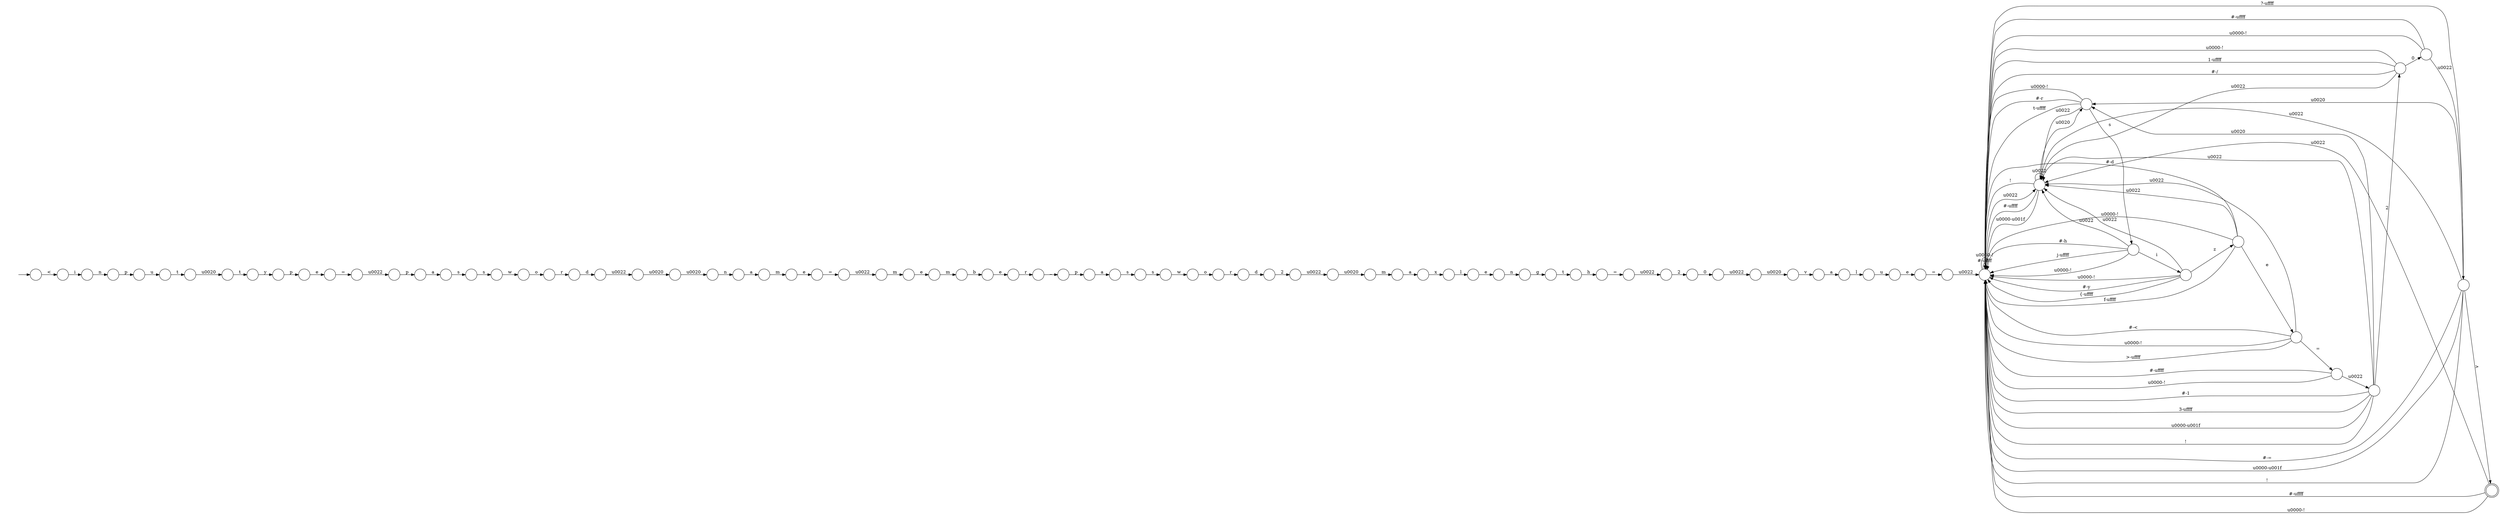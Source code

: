 digraph Automaton {
  rankdir = LR;
  0 [shape=circle,label=""];
  0 -> 62 [label="="]
  1 [shape=circle,label=""];
  1 -> 67 [label="\u0022"]
  1 -> 73 [label="#-\uffff"]
  1 -> 73 [label="\u0000-!"]
  2 [shape=circle,label=""];
  2 -> 70 [label="\u0020"]
  3 [shape=doublecircle,label=""];
  3 -> 28 [label="\u0022"]
  3 -> 73 [label="#-\uffff"]
  3 -> 73 [label="\u0000-!"]
  4 [shape=circle,label=""];
  4 -> 65 [label="s"]
  5 [shape=circle,label=""];
  5 -> 33 [label="p"]
  6 [shape=circle,label=""];
  6 -> 17 [label="\u0022"]
  7 [shape=circle,label=""];
  7 -> 60 [label="u"]
  8 [shape=circle,label=""];
  8 -> 28 [label="\u0022"]
  8 -> 73 [label="\u0000-!"]
  8 -> 52 [label="i"]
  8 -> 73 [label="#-h"]
  8 -> 73 [label="j-\uffff"]
  9 [shape=circle,label=""];
  9 -> 20 [label="2"]
  10 [shape=circle,label=""];
  10 -> 77 [label="e"]
  11 [shape=circle,label=""];
  initial [shape=plaintext,label=""];
  initial -> 11
  11 -> 36 [label="<"]
  12 [shape=circle,label=""];
  12 -> 43 [label="m"]
  13 [shape=circle,label=""];
  13 -> 16 [label="p"]
  14 [shape=circle,label=""];
  14 -> 28 [label="\u0022"]
  14 -> 73 [label="\u0000-!"]
  14 -> 73 [label="1-\uffff"]
  14 -> 1 [label="0"]
  14 -> 73 [label="#-/"]
  15 [shape=circle,label=""];
  15 -> 50 [label="a"]
  16 [shape=circle,label=""];
  16 -> 55 [label="a"]
  17 [shape=circle,label=""];
  17 -> 53 [label="\u0020"]
  18 [shape=circle,label=""];
  18 -> 73 [label="\u0022"]
  19 [shape=circle,label=""];
  19 -> 44 [label="r"]
  20 [shape=circle,label=""];
  20 -> 31 [label="0"]
  21 [shape=circle,label=""];
  21 -> 47 [label="m"]
  22 [shape=circle,label=""];
  22 -> 35 [label="="]
  23 [shape=circle,label=""];
  23 -> 75 [label="o"]
  24 [shape=circle,label=""];
  24 -> 45 [label="a"]
  25 [shape=circle,label=""];
  25 -> 22 [label="h"]
  26 [shape=circle,label=""];
  26 -> 61 [label="d"]
  27 [shape=circle,label=""];
  27 -> 37 [label="\u0022"]
  27 -> 73 [label="#-\uffff"]
  27 -> 73 [label="\u0000-!"]
  28 [shape=circle,label=""];
  28 -> 28 [label="\u0022"]
  28 -> 73 [label="#-\uffff"]
  28 -> 73 [label="\u0000-\u001f"]
  28 -> 80 [label="\u0020"]
  28 -> 73 [label="!"]
  29 [shape=circle,label=""];
  29 -> 78 [label="\u0020"]
  30 [shape=circle,label=""];
  30 -> 54 [label="e"]
  31 [shape=circle,label=""];
  31 -> 76 [label="\u0022"]
  32 [shape=circle,label=""];
  32 -> 58 [label="a"]
  33 [shape=circle,label=""];
  33 -> 0 [label="e"]
  34 [shape=circle,label=""];
  34 -> 48 [label="="]
  35 [shape=circle,label=""];
  35 -> 9 [label="\u0022"]
  36 [shape=circle,label=""];
  36 -> 72 [label="i"]
  37 [shape=circle,label=""];
  37 -> 28 [label="\u0022"]
  37 -> 14 [label="2"]
  37 -> 73 [label="#-1"]
  37 -> 73 [label="3-\uffff"]
  37 -> 73 [label="\u0000-\u001f"]
  37 -> 80 [label="\u0020"]
  37 -> 73 [label="!"]
  38 [shape=circle,label=""];
  38 -> 12 [label="a"]
  39 [shape=circle,label=""];
  39 -> 5 [label="y"]
  40 [shape=circle,label=""];
  40 -> 32 [label="p"]
  41 [shape=circle,label=""];
  41 -> 24 [label="v"]
  42 [shape=circle,label=""];
  42 -> 7 [label="p"]
  43 [shape=circle,label=""];
  43 -> 34 [label="e"]
  44 [shape=circle,label=""];
  44 -> 13 [label="_"]
  45 [shape=circle,label=""];
  45 -> 74 [label="l"]
  46 [shape=circle,label=""];
  46 -> 29 [label="\u0022"]
  47 [shape=circle,label=""];
  47 -> 68 [label="e"]
  48 [shape=circle,label=""];
  48 -> 21 [label="\u0022"]
  49 [shape=circle,label=""];
  49 -> 79 [label="s"]
  50 [shape=circle,label=""];
  50 -> 63 [label="x"]
  51 [shape=circle,label=""];
  51 -> 25 [label="t"]
  52 [shape=circle,label=""];
  52 -> 56 [label="z"]
  52 -> 28 [label="\u0022"]
  52 -> 73 [label="\u0000-!"]
  52 -> 73 [label="#-y"]
  52 -> 73 [label="{-\uffff"]
  53 [shape=circle,label=""];
  53 -> 15 [label="m"]
  54 [shape=circle,label=""];
  54 -> 18 [label="="]
  55 [shape=circle,label=""];
  55 -> 49 [label="s"]
  56 [shape=circle,label=""];
  56 -> 28 [label="\u0022"]
  56 -> 73 [label="\u0000-!"]
  56 -> 71 [label="e"]
  56 -> 73 [label="f-\uffff"]
  56 -> 73 [label="#-d"]
  57 [shape=circle,label=""];
  57 -> 64 [label="o"]
  58 [shape=circle,label=""];
  58 -> 4 [label="s"]
  59 [shape=circle,label=""];
  59 -> 51 [label="g"]
  60 [shape=circle,label=""];
  60 -> 2 [label="t"]
  61 [shape=circle,label=""];
  61 -> 6 [label="2"]
  62 [shape=circle,label=""];
  62 -> 40 [label="\u0022"]
  63 [shape=circle,label=""];
  63 -> 10 [label="l"]
  64 [shape=circle,label=""];
  64 -> 81 [label="r"]
  65 [shape=circle,label=""];
  65 -> 57 [label="w"]
  66 [shape=circle,label=""];
  66 -> 19 [label="e"]
  67 [shape=circle,label=""];
  67 -> 28 [label="\u0022"]
  67 -> 73 [label="#-="]
  67 -> 3 [label=">"]
  67 -> 73 [label="\u0000-\u001f"]
  67 -> 80 [label="\u0020"]
  67 -> 73 [label="!"]
  67 -> 73 [label="?-\uffff"]
  68 [shape=circle,label=""];
  68 -> 69 [label="m"]
  69 [shape=circle,label=""];
  69 -> 66 [label="b"]
  70 [shape=circle,label=""];
  70 -> 39 [label="t"]
  71 [shape=circle,label=""];
  71 -> 27 [label="="]
  71 -> 28 [label="\u0022"]
  71 -> 73 [label="#-<"]
  71 -> 73 [label="\u0000-!"]
  71 -> 73 [label=">-\uffff"]
  72 [shape=circle,label=""];
  72 -> 42 [label="n"]
  73 [shape=circle,label=""];
  73 -> 28 [label="\u0022"]
  73 -> 73 [label="#-\uffff"]
  73 -> 73 [label="\u0000-!"]
  74 [shape=circle,label=""];
  74 -> 30 [label="u"]
  75 [shape=circle,label=""];
  75 -> 26 [label="r"]
  76 [shape=circle,label=""];
  76 -> 41 [label="\u0020"]
  77 [shape=circle,label=""];
  77 -> 59 [label="n"]
  78 [shape=circle,label=""];
  78 -> 82 [label="\u0020"]
  79 [shape=circle,label=""];
  79 -> 23 [label="w"]
  80 [shape=circle,label=""];
  80 -> 28 [label="\u0022"]
  80 -> 73 [label="\u0000-!"]
  80 -> 73 [label="#-r"]
  80 -> 8 [label="s"]
  80 -> 73 [label="t-\uffff"]
  81 [shape=circle,label=""];
  81 -> 46 [label="d"]
  82 [shape=circle,label=""];
  82 -> 38 [label="n"]
}

